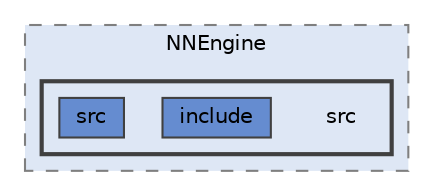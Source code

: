 digraph "Documents/GitHub/NNEngine/src"
{
 // LATEX_PDF_SIZE
  bgcolor="transparent";
  edge [fontname=Helvetica,fontsize=10,labelfontname=Helvetica,labelfontsize=10];
  node [fontname=Helvetica,fontsize=10,shape=box,height=0.2,width=0.4];
  compound=true
  subgraph clusterdir_128e06206b93dec99d285449e8310545 {
    graph [ bgcolor="#dee7f5", pencolor="grey50", label="NNEngine", fontname=Helvetica,fontsize=10 style="filled,dashed", URL="dir_128e06206b93dec99d285449e8310545.html",tooltip=""]
  subgraph clusterdir_20be70f3ef24ea08f47f81dc019e9c1d {
    graph [ bgcolor="#dee7f5", pencolor="grey25", label="", fontname=Helvetica,fontsize=10 style="filled,bold", URL="dir_20be70f3ef24ea08f47f81dc019e9c1d.html",tooltip=""]
    dir_20be70f3ef24ea08f47f81dc019e9c1d [shape=plaintext, label="src"];
  dir_238476758de078c9422a7cac56093b92 [label="include", fillcolor="#658cd0", color="grey25", style="filled", URL="dir_238476758de078c9422a7cac56093b92.html",tooltip=""];
  dir_9f9ef306432d77a07076bf2b14e2fdc8 [label="src", fillcolor="#658cd0", color="grey25", style="filled", URL="dir_9f9ef306432d77a07076bf2b14e2fdc8.html",tooltip=""];
  }
  }
}
